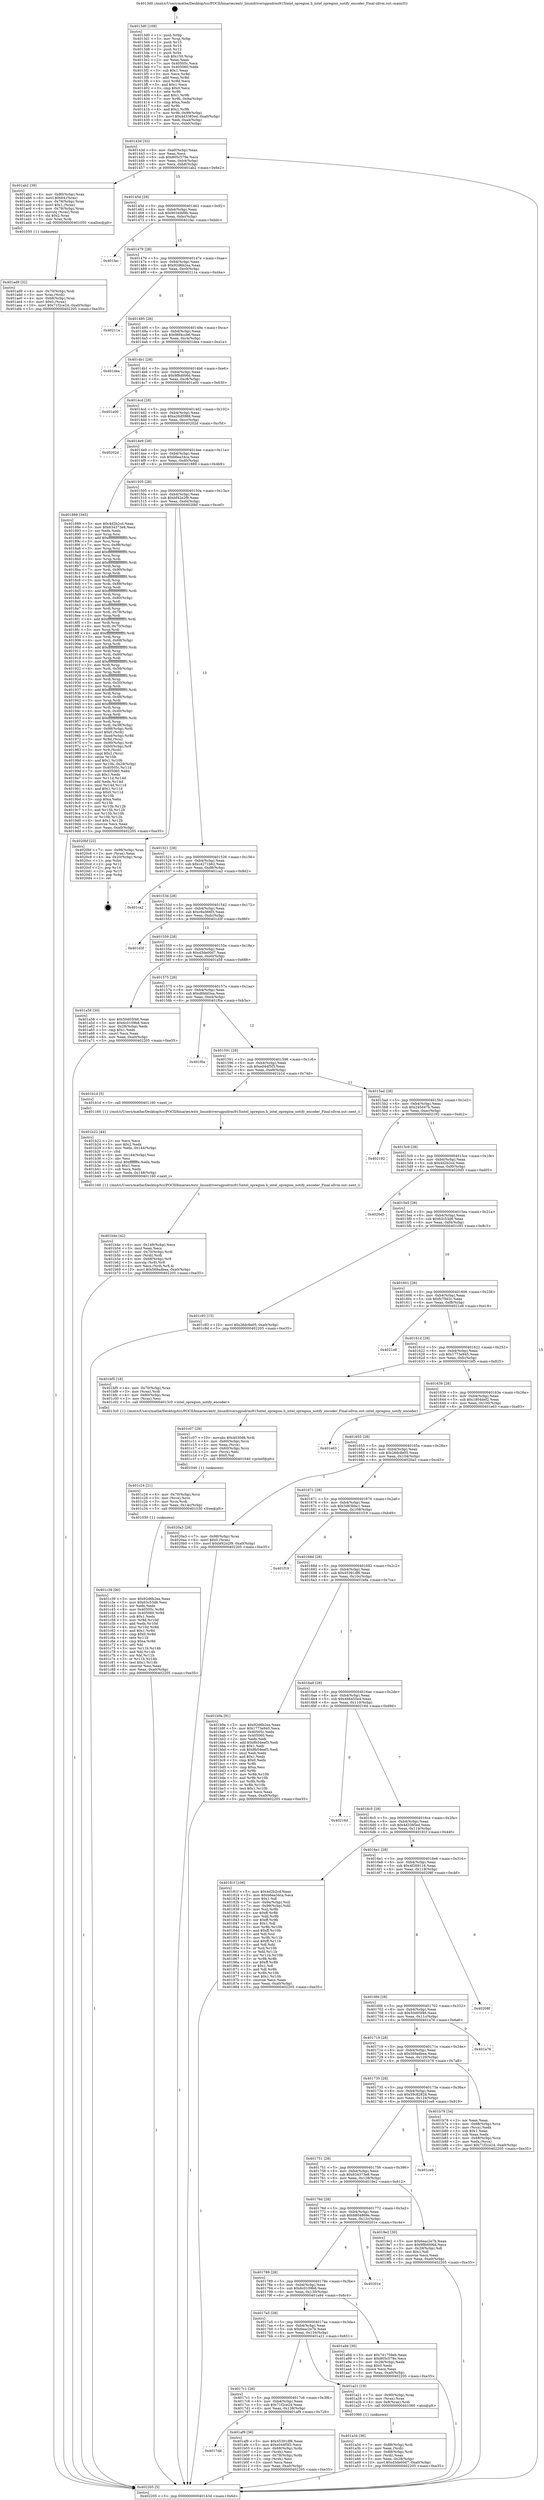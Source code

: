 digraph "0x4013d0" {
  label = "0x4013d0 (/mnt/c/Users/mathe/Desktop/tcc/POCII/binaries/extr_linuxdriversgpudrmi915intel_opregion.h_intel_opregion_notify_encoder_Final-ollvm.out::main(0))"
  labelloc = "t"
  node[shape=record]

  Entry [label="",width=0.3,height=0.3,shape=circle,fillcolor=black,style=filled]
  "0x40143d" [label="{
     0x40143d [32]\l
     | [instrs]\l
     &nbsp;&nbsp;0x40143d \<+6\>: mov -0xa0(%rbp),%eax\l
     &nbsp;&nbsp;0x401443 \<+2\>: mov %eax,%ecx\l
     &nbsp;&nbsp;0x401445 \<+6\>: sub $0x805c579e,%ecx\l
     &nbsp;&nbsp;0x40144b \<+6\>: mov %eax,-0xb4(%rbp)\l
     &nbsp;&nbsp;0x401451 \<+6\>: mov %ecx,-0xb8(%rbp)\l
     &nbsp;&nbsp;0x401457 \<+6\>: je 0000000000401ab2 \<main+0x6e2\>\l
  }"]
  "0x401ab2" [label="{
     0x401ab2 [39]\l
     | [instrs]\l
     &nbsp;&nbsp;0x401ab2 \<+4\>: mov -0x80(%rbp),%rax\l
     &nbsp;&nbsp;0x401ab6 \<+6\>: movl $0x64,(%rax)\l
     &nbsp;&nbsp;0x401abc \<+4\>: mov -0x78(%rbp),%rax\l
     &nbsp;&nbsp;0x401ac0 \<+6\>: movl $0x1,(%rax)\l
     &nbsp;&nbsp;0x401ac6 \<+4\>: mov -0x78(%rbp),%rax\l
     &nbsp;&nbsp;0x401aca \<+3\>: movslq (%rax),%rax\l
     &nbsp;&nbsp;0x401acd \<+4\>: shl $0x2,%rax\l
     &nbsp;&nbsp;0x401ad1 \<+3\>: mov %rax,%rdi\l
     &nbsp;&nbsp;0x401ad4 \<+5\>: call 0000000000401050 \<malloc@plt\>\l
     | [calls]\l
     &nbsp;&nbsp;0x401050 \{1\} (unknown)\l
  }"]
  "0x40145d" [label="{
     0x40145d [28]\l
     | [instrs]\l
     &nbsp;&nbsp;0x40145d \<+5\>: jmp 0000000000401462 \<main+0x92\>\l
     &nbsp;&nbsp;0x401462 \<+6\>: mov -0xb4(%rbp),%eax\l
     &nbsp;&nbsp;0x401468 \<+5\>: sub $0x90349d9b,%eax\l
     &nbsp;&nbsp;0x40146d \<+6\>: mov %eax,-0xbc(%rbp)\l
     &nbsp;&nbsp;0x401473 \<+6\>: je 0000000000401fac \<main+0xbdc\>\l
  }"]
  Exit [label="",width=0.3,height=0.3,shape=circle,fillcolor=black,style=filled,peripheries=2]
  "0x401fac" [label="{
     0x401fac\l
  }", style=dashed]
  "0x401479" [label="{
     0x401479 [28]\l
     | [instrs]\l
     &nbsp;&nbsp;0x401479 \<+5\>: jmp 000000000040147e \<main+0xae\>\l
     &nbsp;&nbsp;0x40147e \<+6\>: mov -0xb4(%rbp),%eax\l
     &nbsp;&nbsp;0x401484 \<+5\>: sub $0x92d6b2ea,%eax\l
     &nbsp;&nbsp;0x401489 \<+6\>: mov %eax,-0xc0(%rbp)\l
     &nbsp;&nbsp;0x40148f \<+6\>: je 000000000040211a \<main+0xd4a\>\l
  }"]
  "0x401c39" [label="{
     0x401c39 [90]\l
     | [instrs]\l
     &nbsp;&nbsp;0x401c39 \<+5\>: mov $0x92d6b2ea,%eax\l
     &nbsp;&nbsp;0x401c3e \<+5\>: mov $0x63c53d6,%esi\l
     &nbsp;&nbsp;0x401c43 \<+2\>: xor %edx,%edx\l
     &nbsp;&nbsp;0x401c45 \<+8\>: mov 0x40505c,%r8d\l
     &nbsp;&nbsp;0x401c4d \<+8\>: mov 0x405060,%r9d\l
     &nbsp;&nbsp;0x401c55 \<+3\>: sub $0x1,%edx\l
     &nbsp;&nbsp;0x401c58 \<+3\>: mov %r8d,%r10d\l
     &nbsp;&nbsp;0x401c5b \<+3\>: add %edx,%r10d\l
     &nbsp;&nbsp;0x401c5e \<+4\>: imul %r10d,%r8d\l
     &nbsp;&nbsp;0x401c62 \<+4\>: and $0x1,%r8d\l
     &nbsp;&nbsp;0x401c66 \<+4\>: cmp $0x0,%r8d\l
     &nbsp;&nbsp;0x401c6a \<+4\>: sete %r11b\l
     &nbsp;&nbsp;0x401c6e \<+4\>: cmp $0xa,%r9d\l
     &nbsp;&nbsp;0x401c72 \<+3\>: setl %bl\l
     &nbsp;&nbsp;0x401c75 \<+3\>: mov %r11b,%r14b\l
     &nbsp;&nbsp;0x401c78 \<+3\>: and %bl,%r14b\l
     &nbsp;&nbsp;0x401c7b \<+3\>: xor %bl,%r11b\l
     &nbsp;&nbsp;0x401c7e \<+3\>: or %r11b,%r14b\l
     &nbsp;&nbsp;0x401c81 \<+4\>: test $0x1,%r14b\l
     &nbsp;&nbsp;0x401c85 \<+3\>: cmovne %esi,%eax\l
     &nbsp;&nbsp;0x401c88 \<+6\>: mov %eax,-0xa0(%rbp)\l
     &nbsp;&nbsp;0x401c8e \<+5\>: jmp 0000000000402205 \<main+0xe35\>\l
  }"]
  "0x40211a" [label="{
     0x40211a\l
  }", style=dashed]
  "0x401495" [label="{
     0x401495 [28]\l
     | [instrs]\l
     &nbsp;&nbsp;0x401495 \<+5\>: jmp 000000000040149a \<main+0xca\>\l
     &nbsp;&nbsp;0x40149a \<+6\>: mov -0xb4(%rbp),%eax\l
     &nbsp;&nbsp;0x4014a0 \<+5\>: sub $0x96f4ccb6,%eax\l
     &nbsp;&nbsp;0x4014a5 \<+6\>: mov %eax,-0xc4(%rbp)\l
     &nbsp;&nbsp;0x4014ab \<+6\>: je 0000000000401dea \<main+0xa1a\>\l
  }"]
  "0x401c24" [label="{
     0x401c24 [21]\l
     | [instrs]\l
     &nbsp;&nbsp;0x401c24 \<+4\>: mov -0x70(%rbp),%rcx\l
     &nbsp;&nbsp;0x401c28 \<+3\>: mov (%rcx),%rcx\l
     &nbsp;&nbsp;0x401c2b \<+3\>: mov %rcx,%rdi\l
     &nbsp;&nbsp;0x401c2e \<+6\>: mov %eax,-0x14c(%rbp)\l
     &nbsp;&nbsp;0x401c34 \<+5\>: call 0000000000401030 \<free@plt\>\l
     | [calls]\l
     &nbsp;&nbsp;0x401030 \{1\} (unknown)\l
  }"]
  "0x401dea" [label="{
     0x401dea\l
  }", style=dashed]
  "0x4014b1" [label="{
     0x4014b1 [28]\l
     | [instrs]\l
     &nbsp;&nbsp;0x4014b1 \<+5\>: jmp 00000000004014b6 \<main+0xe6\>\l
     &nbsp;&nbsp;0x4014b6 \<+6\>: mov -0xb4(%rbp),%eax\l
     &nbsp;&nbsp;0x4014bc \<+5\>: sub $0x9f8d006d,%eax\l
     &nbsp;&nbsp;0x4014c1 \<+6\>: mov %eax,-0xc8(%rbp)\l
     &nbsp;&nbsp;0x4014c7 \<+6\>: je 0000000000401a00 \<main+0x630\>\l
  }"]
  "0x401c07" [label="{
     0x401c07 [29]\l
     | [instrs]\l
     &nbsp;&nbsp;0x401c07 \<+10\>: movabs $0x4030d6,%rdi\l
     &nbsp;&nbsp;0x401c11 \<+4\>: mov -0x60(%rbp),%rcx\l
     &nbsp;&nbsp;0x401c15 \<+2\>: mov %eax,(%rcx)\l
     &nbsp;&nbsp;0x401c17 \<+4\>: mov -0x60(%rbp),%rcx\l
     &nbsp;&nbsp;0x401c1b \<+2\>: mov (%rcx),%esi\l
     &nbsp;&nbsp;0x401c1d \<+2\>: mov $0x0,%al\l
     &nbsp;&nbsp;0x401c1f \<+5\>: call 0000000000401040 \<printf@plt\>\l
     | [calls]\l
     &nbsp;&nbsp;0x401040 \{1\} (unknown)\l
  }"]
  "0x401a00" [label="{
     0x401a00\l
  }", style=dashed]
  "0x4014cd" [label="{
     0x4014cd [28]\l
     | [instrs]\l
     &nbsp;&nbsp;0x4014cd \<+5\>: jmp 00000000004014d2 \<main+0x102\>\l
     &nbsp;&nbsp;0x4014d2 \<+6\>: mov -0xb4(%rbp),%eax\l
     &nbsp;&nbsp;0x4014d8 \<+5\>: sub $0xa26d5988,%eax\l
     &nbsp;&nbsp;0x4014dd \<+6\>: mov %eax,-0xcc(%rbp)\l
     &nbsp;&nbsp;0x4014e3 \<+6\>: je 000000000040202d \<main+0xc5d\>\l
  }"]
  "0x401b4e" [label="{
     0x401b4e [42]\l
     | [instrs]\l
     &nbsp;&nbsp;0x401b4e \<+6\>: mov -0x148(%rbp),%ecx\l
     &nbsp;&nbsp;0x401b54 \<+3\>: imul %eax,%ecx\l
     &nbsp;&nbsp;0x401b57 \<+4\>: mov -0x70(%rbp),%rdi\l
     &nbsp;&nbsp;0x401b5b \<+3\>: mov (%rdi),%rdi\l
     &nbsp;&nbsp;0x401b5e \<+4\>: mov -0x68(%rbp),%r8\l
     &nbsp;&nbsp;0x401b62 \<+3\>: movslq (%r8),%r8\l
     &nbsp;&nbsp;0x401b65 \<+4\>: mov %ecx,(%rdi,%r8,4)\l
     &nbsp;&nbsp;0x401b69 \<+10\>: movl $0x569adbea,-0xa0(%rbp)\l
     &nbsp;&nbsp;0x401b73 \<+5\>: jmp 0000000000402205 \<main+0xe35\>\l
  }"]
  "0x40202d" [label="{
     0x40202d\l
  }", style=dashed]
  "0x4014e9" [label="{
     0x4014e9 [28]\l
     | [instrs]\l
     &nbsp;&nbsp;0x4014e9 \<+5\>: jmp 00000000004014ee \<main+0x11e\>\l
     &nbsp;&nbsp;0x4014ee \<+6\>: mov -0xb4(%rbp),%eax\l
     &nbsp;&nbsp;0x4014f4 \<+5\>: sub $0xb6ea34ca,%eax\l
     &nbsp;&nbsp;0x4014f9 \<+6\>: mov %eax,-0xd0(%rbp)\l
     &nbsp;&nbsp;0x4014ff \<+6\>: je 0000000000401889 \<main+0x4b9\>\l
  }"]
  "0x401b22" [label="{
     0x401b22 [44]\l
     | [instrs]\l
     &nbsp;&nbsp;0x401b22 \<+2\>: xor %ecx,%ecx\l
     &nbsp;&nbsp;0x401b24 \<+5\>: mov $0x2,%edx\l
     &nbsp;&nbsp;0x401b29 \<+6\>: mov %edx,-0x144(%rbp)\l
     &nbsp;&nbsp;0x401b2f \<+1\>: cltd\l
     &nbsp;&nbsp;0x401b30 \<+6\>: mov -0x144(%rbp),%esi\l
     &nbsp;&nbsp;0x401b36 \<+2\>: idiv %esi\l
     &nbsp;&nbsp;0x401b38 \<+6\>: imul $0xfffffffe,%edx,%edx\l
     &nbsp;&nbsp;0x401b3e \<+3\>: sub $0x1,%ecx\l
     &nbsp;&nbsp;0x401b41 \<+2\>: sub %ecx,%edx\l
     &nbsp;&nbsp;0x401b43 \<+6\>: mov %edx,-0x148(%rbp)\l
     &nbsp;&nbsp;0x401b49 \<+5\>: call 0000000000401160 \<next_i\>\l
     | [calls]\l
     &nbsp;&nbsp;0x401160 \{1\} (/mnt/c/Users/mathe/Desktop/tcc/POCII/binaries/extr_linuxdriversgpudrmi915intel_opregion.h_intel_opregion_notify_encoder_Final-ollvm.out::next_i)\l
  }"]
  "0x401889" [label="{
     0x401889 [345]\l
     | [instrs]\l
     &nbsp;&nbsp;0x401889 \<+5\>: mov $0x4d2b2cd,%eax\l
     &nbsp;&nbsp;0x40188e \<+5\>: mov $0x634373e8,%ecx\l
     &nbsp;&nbsp;0x401893 \<+2\>: xor %edx,%edx\l
     &nbsp;&nbsp;0x401895 \<+3\>: mov %rsp,%rsi\l
     &nbsp;&nbsp;0x401898 \<+4\>: add $0xfffffffffffffff0,%rsi\l
     &nbsp;&nbsp;0x40189c \<+3\>: mov %rsi,%rsp\l
     &nbsp;&nbsp;0x40189f \<+7\>: mov %rsi,-0x98(%rbp)\l
     &nbsp;&nbsp;0x4018a6 \<+3\>: mov %rsp,%rsi\l
     &nbsp;&nbsp;0x4018a9 \<+4\>: add $0xfffffffffffffff0,%rsi\l
     &nbsp;&nbsp;0x4018ad \<+3\>: mov %rsi,%rsp\l
     &nbsp;&nbsp;0x4018b0 \<+3\>: mov %rsp,%rdi\l
     &nbsp;&nbsp;0x4018b3 \<+4\>: add $0xfffffffffffffff0,%rdi\l
     &nbsp;&nbsp;0x4018b7 \<+3\>: mov %rdi,%rsp\l
     &nbsp;&nbsp;0x4018ba \<+7\>: mov %rdi,-0x90(%rbp)\l
     &nbsp;&nbsp;0x4018c1 \<+3\>: mov %rsp,%rdi\l
     &nbsp;&nbsp;0x4018c4 \<+4\>: add $0xfffffffffffffff0,%rdi\l
     &nbsp;&nbsp;0x4018c8 \<+3\>: mov %rdi,%rsp\l
     &nbsp;&nbsp;0x4018cb \<+7\>: mov %rdi,-0x88(%rbp)\l
     &nbsp;&nbsp;0x4018d2 \<+3\>: mov %rsp,%rdi\l
     &nbsp;&nbsp;0x4018d5 \<+4\>: add $0xfffffffffffffff0,%rdi\l
     &nbsp;&nbsp;0x4018d9 \<+3\>: mov %rdi,%rsp\l
     &nbsp;&nbsp;0x4018dc \<+4\>: mov %rdi,-0x80(%rbp)\l
     &nbsp;&nbsp;0x4018e0 \<+3\>: mov %rsp,%rdi\l
     &nbsp;&nbsp;0x4018e3 \<+4\>: add $0xfffffffffffffff0,%rdi\l
     &nbsp;&nbsp;0x4018e7 \<+3\>: mov %rdi,%rsp\l
     &nbsp;&nbsp;0x4018ea \<+4\>: mov %rdi,-0x78(%rbp)\l
     &nbsp;&nbsp;0x4018ee \<+3\>: mov %rsp,%rdi\l
     &nbsp;&nbsp;0x4018f1 \<+4\>: add $0xfffffffffffffff0,%rdi\l
     &nbsp;&nbsp;0x4018f5 \<+3\>: mov %rdi,%rsp\l
     &nbsp;&nbsp;0x4018f8 \<+4\>: mov %rdi,-0x70(%rbp)\l
     &nbsp;&nbsp;0x4018fc \<+3\>: mov %rsp,%rdi\l
     &nbsp;&nbsp;0x4018ff \<+4\>: add $0xfffffffffffffff0,%rdi\l
     &nbsp;&nbsp;0x401903 \<+3\>: mov %rdi,%rsp\l
     &nbsp;&nbsp;0x401906 \<+4\>: mov %rdi,-0x68(%rbp)\l
     &nbsp;&nbsp;0x40190a \<+3\>: mov %rsp,%rdi\l
     &nbsp;&nbsp;0x40190d \<+4\>: add $0xfffffffffffffff0,%rdi\l
     &nbsp;&nbsp;0x401911 \<+3\>: mov %rdi,%rsp\l
     &nbsp;&nbsp;0x401914 \<+4\>: mov %rdi,-0x60(%rbp)\l
     &nbsp;&nbsp;0x401918 \<+3\>: mov %rsp,%rdi\l
     &nbsp;&nbsp;0x40191b \<+4\>: add $0xfffffffffffffff0,%rdi\l
     &nbsp;&nbsp;0x40191f \<+3\>: mov %rdi,%rsp\l
     &nbsp;&nbsp;0x401922 \<+4\>: mov %rdi,-0x58(%rbp)\l
     &nbsp;&nbsp;0x401926 \<+3\>: mov %rsp,%rdi\l
     &nbsp;&nbsp;0x401929 \<+4\>: add $0xfffffffffffffff0,%rdi\l
     &nbsp;&nbsp;0x40192d \<+3\>: mov %rdi,%rsp\l
     &nbsp;&nbsp;0x401930 \<+4\>: mov %rdi,-0x50(%rbp)\l
     &nbsp;&nbsp;0x401934 \<+3\>: mov %rsp,%rdi\l
     &nbsp;&nbsp;0x401937 \<+4\>: add $0xfffffffffffffff0,%rdi\l
     &nbsp;&nbsp;0x40193b \<+3\>: mov %rdi,%rsp\l
     &nbsp;&nbsp;0x40193e \<+4\>: mov %rdi,-0x48(%rbp)\l
     &nbsp;&nbsp;0x401942 \<+3\>: mov %rsp,%rdi\l
     &nbsp;&nbsp;0x401945 \<+4\>: add $0xfffffffffffffff0,%rdi\l
     &nbsp;&nbsp;0x401949 \<+3\>: mov %rdi,%rsp\l
     &nbsp;&nbsp;0x40194c \<+4\>: mov %rdi,-0x40(%rbp)\l
     &nbsp;&nbsp;0x401950 \<+3\>: mov %rsp,%rdi\l
     &nbsp;&nbsp;0x401953 \<+4\>: add $0xfffffffffffffff0,%rdi\l
     &nbsp;&nbsp;0x401957 \<+3\>: mov %rdi,%rsp\l
     &nbsp;&nbsp;0x40195a \<+4\>: mov %rdi,-0x38(%rbp)\l
     &nbsp;&nbsp;0x40195e \<+7\>: mov -0x98(%rbp),%rdi\l
     &nbsp;&nbsp;0x401965 \<+6\>: movl $0x0,(%rdi)\l
     &nbsp;&nbsp;0x40196b \<+7\>: mov -0xa4(%rbp),%r8d\l
     &nbsp;&nbsp;0x401972 \<+3\>: mov %r8d,(%rsi)\l
     &nbsp;&nbsp;0x401975 \<+7\>: mov -0x90(%rbp),%rdi\l
     &nbsp;&nbsp;0x40197c \<+7\>: mov -0xb0(%rbp),%r9\l
     &nbsp;&nbsp;0x401983 \<+3\>: mov %r9,(%rdi)\l
     &nbsp;&nbsp;0x401986 \<+3\>: cmpl $0x2,(%rsi)\l
     &nbsp;&nbsp;0x401989 \<+4\>: setne %r10b\l
     &nbsp;&nbsp;0x40198d \<+4\>: and $0x1,%r10b\l
     &nbsp;&nbsp;0x401991 \<+4\>: mov %r10b,-0x29(%rbp)\l
     &nbsp;&nbsp;0x401995 \<+8\>: mov 0x40505c,%r11d\l
     &nbsp;&nbsp;0x40199d \<+7\>: mov 0x405060,%ebx\l
     &nbsp;&nbsp;0x4019a4 \<+3\>: sub $0x1,%edx\l
     &nbsp;&nbsp;0x4019a7 \<+3\>: mov %r11d,%r14d\l
     &nbsp;&nbsp;0x4019aa \<+3\>: add %edx,%r14d\l
     &nbsp;&nbsp;0x4019ad \<+4\>: imul %r14d,%r11d\l
     &nbsp;&nbsp;0x4019b1 \<+4\>: and $0x1,%r11d\l
     &nbsp;&nbsp;0x4019b5 \<+4\>: cmp $0x0,%r11d\l
     &nbsp;&nbsp;0x4019b9 \<+4\>: sete %r10b\l
     &nbsp;&nbsp;0x4019bd \<+3\>: cmp $0xa,%ebx\l
     &nbsp;&nbsp;0x4019c0 \<+4\>: setl %r15b\l
     &nbsp;&nbsp;0x4019c4 \<+3\>: mov %r10b,%r12b\l
     &nbsp;&nbsp;0x4019c7 \<+3\>: and %r15b,%r12b\l
     &nbsp;&nbsp;0x4019ca \<+3\>: xor %r15b,%r10b\l
     &nbsp;&nbsp;0x4019cd \<+3\>: or %r10b,%r12b\l
     &nbsp;&nbsp;0x4019d0 \<+4\>: test $0x1,%r12b\l
     &nbsp;&nbsp;0x4019d4 \<+3\>: cmovne %ecx,%eax\l
     &nbsp;&nbsp;0x4019d7 \<+6\>: mov %eax,-0xa0(%rbp)\l
     &nbsp;&nbsp;0x4019dd \<+5\>: jmp 0000000000402205 \<main+0xe35\>\l
  }"]
  "0x401505" [label="{
     0x401505 [28]\l
     | [instrs]\l
     &nbsp;&nbsp;0x401505 \<+5\>: jmp 000000000040150a \<main+0x13a\>\l
     &nbsp;&nbsp;0x40150a \<+6\>: mov -0xb4(%rbp),%eax\l
     &nbsp;&nbsp;0x401510 \<+5\>: sub $0xbf42e2f9,%eax\l
     &nbsp;&nbsp;0x401515 \<+6\>: mov %eax,-0xd4(%rbp)\l
     &nbsp;&nbsp;0x40151b \<+6\>: je 00000000004020bf \<main+0xcef\>\l
  }"]
  "0x4017dd" [label="{
     0x4017dd\l
  }", style=dashed]
  "0x4020bf" [label="{
     0x4020bf [22]\l
     | [instrs]\l
     &nbsp;&nbsp;0x4020bf \<+7\>: mov -0x98(%rbp),%rax\l
     &nbsp;&nbsp;0x4020c6 \<+2\>: mov (%rax),%eax\l
     &nbsp;&nbsp;0x4020c8 \<+4\>: lea -0x20(%rbp),%rsp\l
     &nbsp;&nbsp;0x4020cc \<+1\>: pop %rbx\l
     &nbsp;&nbsp;0x4020cd \<+2\>: pop %r12\l
     &nbsp;&nbsp;0x4020cf \<+2\>: pop %r14\l
     &nbsp;&nbsp;0x4020d1 \<+2\>: pop %r15\l
     &nbsp;&nbsp;0x4020d3 \<+1\>: pop %rbp\l
     &nbsp;&nbsp;0x4020d4 \<+1\>: ret\l
  }"]
  "0x401521" [label="{
     0x401521 [28]\l
     | [instrs]\l
     &nbsp;&nbsp;0x401521 \<+5\>: jmp 0000000000401526 \<main+0x156\>\l
     &nbsp;&nbsp;0x401526 \<+6\>: mov -0xb4(%rbp),%eax\l
     &nbsp;&nbsp;0x40152c \<+5\>: sub $0xc4271b62,%eax\l
     &nbsp;&nbsp;0x401531 \<+6\>: mov %eax,-0xd8(%rbp)\l
     &nbsp;&nbsp;0x401537 \<+6\>: je 0000000000401ca2 \<main+0x8d2\>\l
  }"]
  "0x401af9" [label="{
     0x401af9 [36]\l
     | [instrs]\l
     &nbsp;&nbsp;0x401af9 \<+5\>: mov $0x45391df6,%eax\l
     &nbsp;&nbsp;0x401afe \<+5\>: mov $0xe044f5f3,%ecx\l
     &nbsp;&nbsp;0x401b03 \<+4\>: mov -0x68(%rbp),%rdx\l
     &nbsp;&nbsp;0x401b07 \<+2\>: mov (%rdx),%esi\l
     &nbsp;&nbsp;0x401b09 \<+4\>: mov -0x78(%rbp),%rdx\l
     &nbsp;&nbsp;0x401b0d \<+2\>: cmp (%rdx),%esi\l
     &nbsp;&nbsp;0x401b0f \<+3\>: cmovl %ecx,%eax\l
     &nbsp;&nbsp;0x401b12 \<+6\>: mov %eax,-0xa0(%rbp)\l
     &nbsp;&nbsp;0x401b18 \<+5\>: jmp 0000000000402205 \<main+0xe35\>\l
  }"]
  "0x401ca2" [label="{
     0x401ca2\l
  }", style=dashed]
  "0x40153d" [label="{
     0x40153d [28]\l
     | [instrs]\l
     &nbsp;&nbsp;0x40153d \<+5\>: jmp 0000000000401542 \<main+0x172\>\l
     &nbsp;&nbsp;0x401542 \<+6\>: mov -0xb4(%rbp),%eax\l
     &nbsp;&nbsp;0x401548 \<+5\>: sub $0xc6a566f3,%eax\l
     &nbsp;&nbsp;0x40154d \<+6\>: mov %eax,-0xdc(%rbp)\l
     &nbsp;&nbsp;0x401553 \<+6\>: je 0000000000401d3f \<main+0x96f\>\l
  }"]
  "0x401ad9" [label="{
     0x401ad9 [32]\l
     | [instrs]\l
     &nbsp;&nbsp;0x401ad9 \<+4\>: mov -0x70(%rbp),%rdi\l
     &nbsp;&nbsp;0x401add \<+3\>: mov %rax,(%rdi)\l
     &nbsp;&nbsp;0x401ae0 \<+4\>: mov -0x68(%rbp),%rax\l
     &nbsp;&nbsp;0x401ae4 \<+6\>: movl $0x0,(%rax)\l
     &nbsp;&nbsp;0x401aea \<+10\>: movl $0x71f2ce24,-0xa0(%rbp)\l
     &nbsp;&nbsp;0x401af4 \<+5\>: jmp 0000000000402205 \<main+0xe35\>\l
  }"]
  "0x401d3f" [label="{
     0x401d3f\l
  }", style=dashed]
  "0x401559" [label="{
     0x401559 [28]\l
     | [instrs]\l
     &nbsp;&nbsp;0x401559 \<+5\>: jmp 000000000040155e \<main+0x18e\>\l
     &nbsp;&nbsp;0x40155e \<+6\>: mov -0xb4(%rbp),%eax\l
     &nbsp;&nbsp;0x401564 \<+5\>: sub $0xd3de00d7,%eax\l
     &nbsp;&nbsp;0x401569 \<+6\>: mov %eax,-0xe0(%rbp)\l
     &nbsp;&nbsp;0x40156f \<+6\>: je 0000000000401a58 \<main+0x688\>\l
  }"]
  "0x401a34" [label="{
     0x401a34 [36]\l
     | [instrs]\l
     &nbsp;&nbsp;0x401a34 \<+7\>: mov -0x88(%rbp),%rdi\l
     &nbsp;&nbsp;0x401a3b \<+2\>: mov %eax,(%rdi)\l
     &nbsp;&nbsp;0x401a3d \<+7\>: mov -0x88(%rbp),%rdi\l
     &nbsp;&nbsp;0x401a44 \<+2\>: mov (%rdi),%eax\l
     &nbsp;&nbsp;0x401a46 \<+3\>: mov %eax,-0x28(%rbp)\l
     &nbsp;&nbsp;0x401a49 \<+10\>: movl $0xd3de00d7,-0xa0(%rbp)\l
     &nbsp;&nbsp;0x401a53 \<+5\>: jmp 0000000000402205 \<main+0xe35\>\l
  }"]
  "0x401a58" [label="{
     0x401a58 [30]\l
     | [instrs]\l
     &nbsp;&nbsp;0x401a58 \<+5\>: mov $0x50d05f46,%eax\l
     &nbsp;&nbsp;0x401a5d \<+5\>: mov $0x6c0109b8,%ecx\l
     &nbsp;&nbsp;0x401a62 \<+3\>: mov -0x28(%rbp),%edx\l
     &nbsp;&nbsp;0x401a65 \<+3\>: cmp $0x1,%edx\l
     &nbsp;&nbsp;0x401a68 \<+3\>: cmovl %ecx,%eax\l
     &nbsp;&nbsp;0x401a6b \<+6\>: mov %eax,-0xa0(%rbp)\l
     &nbsp;&nbsp;0x401a71 \<+5\>: jmp 0000000000402205 \<main+0xe35\>\l
  }"]
  "0x401575" [label="{
     0x401575 [28]\l
     | [instrs]\l
     &nbsp;&nbsp;0x401575 \<+5\>: jmp 000000000040157a \<main+0x1aa\>\l
     &nbsp;&nbsp;0x40157a \<+6\>: mov -0xb4(%rbp),%eax\l
     &nbsp;&nbsp;0x401580 \<+5\>: sub $0xdfddd3aa,%eax\l
     &nbsp;&nbsp;0x401585 \<+6\>: mov %eax,-0xe4(%rbp)\l
     &nbsp;&nbsp;0x40158b \<+6\>: je 0000000000401f0a \<main+0xb3a\>\l
  }"]
  "0x4017c1" [label="{
     0x4017c1 [28]\l
     | [instrs]\l
     &nbsp;&nbsp;0x4017c1 \<+5\>: jmp 00000000004017c6 \<main+0x3f6\>\l
     &nbsp;&nbsp;0x4017c6 \<+6\>: mov -0xb4(%rbp),%eax\l
     &nbsp;&nbsp;0x4017cc \<+5\>: sub $0x71f2ce24,%eax\l
     &nbsp;&nbsp;0x4017d1 \<+6\>: mov %eax,-0x138(%rbp)\l
     &nbsp;&nbsp;0x4017d7 \<+6\>: je 0000000000401af9 \<main+0x729\>\l
  }"]
  "0x401f0a" [label="{
     0x401f0a\l
  }", style=dashed]
  "0x401591" [label="{
     0x401591 [28]\l
     | [instrs]\l
     &nbsp;&nbsp;0x401591 \<+5\>: jmp 0000000000401596 \<main+0x1c6\>\l
     &nbsp;&nbsp;0x401596 \<+6\>: mov -0xb4(%rbp),%eax\l
     &nbsp;&nbsp;0x40159c \<+5\>: sub $0xe044f5f3,%eax\l
     &nbsp;&nbsp;0x4015a1 \<+6\>: mov %eax,-0xe8(%rbp)\l
     &nbsp;&nbsp;0x4015a7 \<+6\>: je 0000000000401b1d \<main+0x74d\>\l
  }"]
  "0x401a21" [label="{
     0x401a21 [19]\l
     | [instrs]\l
     &nbsp;&nbsp;0x401a21 \<+7\>: mov -0x90(%rbp),%rax\l
     &nbsp;&nbsp;0x401a28 \<+3\>: mov (%rax),%rax\l
     &nbsp;&nbsp;0x401a2b \<+4\>: mov 0x8(%rax),%rdi\l
     &nbsp;&nbsp;0x401a2f \<+5\>: call 0000000000401060 \<atoi@plt\>\l
     | [calls]\l
     &nbsp;&nbsp;0x401060 \{1\} (unknown)\l
  }"]
  "0x401b1d" [label="{
     0x401b1d [5]\l
     | [instrs]\l
     &nbsp;&nbsp;0x401b1d \<+5\>: call 0000000000401160 \<next_i\>\l
     | [calls]\l
     &nbsp;&nbsp;0x401160 \{1\} (/mnt/c/Users/mathe/Desktop/tcc/POCII/binaries/extr_linuxdriversgpudrmi915intel_opregion.h_intel_opregion_notify_encoder_Final-ollvm.out::next_i)\l
  }"]
  "0x4015ad" [label="{
     0x4015ad [28]\l
     | [instrs]\l
     &nbsp;&nbsp;0x4015ad \<+5\>: jmp 00000000004015b2 \<main+0x1e2\>\l
     &nbsp;&nbsp;0x4015b2 \<+6\>: mov -0xb4(%rbp),%eax\l
     &nbsp;&nbsp;0x4015b8 \<+5\>: sub $0x245d47b,%eax\l
     &nbsp;&nbsp;0x4015bd \<+6\>: mov %eax,-0xec(%rbp)\l
     &nbsp;&nbsp;0x4015c3 \<+6\>: je 0000000000402192 \<main+0xdc2\>\l
  }"]
  "0x4017a5" [label="{
     0x4017a5 [28]\l
     | [instrs]\l
     &nbsp;&nbsp;0x4017a5 \<+5\>: jmp 00000000004017aa \<main+0x3da\>\l
     &nbsp;&nbsp;0x4017aa \<+6\>: mov -0xb4(%rbp),%eax\l
     &nbsp;&nbsp;0x4017b0 \<+5\>: sub $0x6eac2e7b,%eax\l
     &nbsp;&nbsp;0x4017b5 \<+6\>: mov %eax,-0x134(%rbp)\l
     &nbsp;&nbsp;0x4017bb \<+6\>: je 0000000000401a21 \<main+0x651\>\l
  }"]
  "0x402192" [label="{
     0x402192\l
  }", style=dashed]
  "0x4015c9" [label="{
     0x4015c9 [28]\l
     | [instrs]\l
     &nbsp;&nbsp;0x4015c9 \<+5\>: jmp 00000000004015ce \<main+0x1fe\>\l
     &nbsp;&nbsp;0x4015ce \<+6\>: mov -0xb4(%rbp),%eax\l
     &nbsp;&nbsp;0x4015d4 \<+5\>: sub $0x4d2b2cd,%eax\l
     &nbsp;&nbsp;0x4015d9 \<+6\>: mov %eax,-0xf0(%rbp)\l
     &nbsp;&nbsp;0x4015df \<+6\>: je 00000000004020d5 \<main+0xd05\>\l
  }"]
  "0x401a94" [label="{
     0x401a94 [30]\l
     | [instrs]\l
     &nbsp;&nbsp;0x401a94 \<+5\>: mov $0x741759eb,%eax\l
     &nbsp;&nbsp;0x401a99 \<+5\>: mov $0x805c579e,%ecx\l
     &nbsp;&nbsp;0x401a9e \<+3\>: mov -0x28(%rbp),%edx\l
     &nbsp;&nbsp;0x401aa1 \<+3\>: cmp $0x0,%edx\l
     &nbsp;&nbsp;0x401aa4 \<+3\>: cmove %ecx,%eax\l
     &nbsp;&nbsp;0x401aa7 \<+6\>: mov %eax,-0xa0(%rbp)\l
     &nbsp;&nbsp;0x401aad \<+5\>: jmp 0000000000402205 \<main+0xe35\>\l
  }"]
  "0x4020d5" [label="{
     0x4020d5\l
  }", style=dashed]
  "0x4015e5" [label="{
     0x4015e5 [28]\l
     | [instrs]\l
     &nbsp;&nbsp;0x4015e5 \<+5\>: jmp 00000000004015ea \<main+0x21a\>\l
     &nbsp;&nbsp;0x4015ea \<+6\>: mov -0xb4(%rbp),%eax\l
     &nbsp;&nbsp;0x4015f0 \<+5\>: sub $0x63c53d6,%eax\l
     &nbsp;&nbsp;0x4015f5 \<+6\>: mov %eax,-0xf4(%rbp)\l
     &nbsp;&nbsp;0x4015fb \<+6\>: je 0000000000401c93 \<main+0x8c3\>\l
  }"]
  "0x401789" [label="{
     0x401789 [28]\l
     | [instrs]\l
     &nbsp;&nbsp;0x401789 \<+5\>: jmp 000000000040178e \<main+0x3be\>\l
     &nbsp;&nbsp;0x40178e \<+6\>: mov -0xb4(%rbp),%eax\l
     &nbsp;&nbsp;0x401794 \<+5\>: sub $0x6c0109b8,%eax\l
     &nbsp;&nbsp;0x401799 \<+6\>: mov %eax,-0x130(%rbp)\l
     &nbsp;&nbsp;0x40179f \<+6\>: je 0000000000401a94 \<main+0x6c4\>\l
  }"]
  "0x401c93" [label="{
     0x401c93 [15]\l
     | [instrs]\l
     &nbsp;&nbsp;0x401c93 \<+10\>: movl $0x26dc8e05,-0xa0(%rbp)\l
     &nbsp;&nbsp;0x401c9d \<+5\>: jmp 0000000000402205 \<main+0xe35\>\l
  }"]
  "0x401601" [label="{
     0x401601 [28]\l
     | [instrs]\l
     &nbsp;&nbsp;0x401601 \<+5\>: jmp 0000000000401606 \<main+0x236\>\l
     &nbsp;&nbsp;0x401606 \<+6\>: mov -0xb4(%rbp),%eax\l
     &nbsp;&nbsp;0x40160c \<+5\>: sub $0xfc79d3c,%eax\l
     &nbsp;&nbsp;0x401611 \<+6\>: mov %eax,-0xf8(%rbp)\l
     &nbsp;&nbsp;0x401617 \<+6\>: je 00000000004021e8 \<main+0xe18\>\l
  }"]
  "0x40201e" [label="{
     0x40201e\l
  }", style=dashed]
  "0x4021e8" [label="{
     0x4021e8\l
  }", style=dashed]
  "0x40161d" [label="{
     0x40161d [28]\l
     | [instrs]\l
     &nbsp;&nbsp;0x40161d \<+5\>: jmp 0000000000401622 \<main+0x252\>\l
     &nbsp;&nbsp;0x401622 \<+6\>: mov -0xb4(%rbp),%eax\l
     &nbsp;&nbsp;0x401628 \<+5\>: sub $0x1773e945,%eax\l
     &nbsp;&nbsp;0x40162d \<+6\>: mov %eax,-0xfc(%rbp)\l
     &nbsp;&nbsp;0x401633 \<+6\>: je 0000000000401bf5 \<main+0x825\>\l
  }"]
  "0x40176d" [label="{
     0x40176d [28]\l
     | [instrs]\l
     &nbsp;&nbsp;0x40176d \<+5\>: jmp 0000000000401772 \<main+0x3a2\>\l
     &nbsp;&nbsp;0x401772 \<+6\>: mov -0xb4(%rbp),%eax\l
     &nbsp;&nbsp;0x401778 \<+5\>: sub $0x6804869e,%eax\l
     &nbsp;&nbsp;0x40177d \<+6\>: mov %eax,-0x12c(%rbp)\l
     &nbsp;&nbsp;0x401783 \<+6\>: je 000000000040201e \<main+0xc4e\>\l
  }"]
  "0x401bf5" [label="{
     0x401bf5 [18]\l
     | [instrs]\l
     &nbsp;&nbsp;0x401bf5 \<+4\>: mov -0x70(%rbp),%rax\l
     &nbsp;&nbsp;0x401bf9 \<+3\>: mov (%rax),%rdi\l
     &nbsp;&nbsp;0x401bfc \<+4\>: mov -0x80(%rbp),%rax\l
     &nbsp;&nbsp;0x401c00 \<+2\>: mov (%rax),%esi\l
     &nbsp;&nbsp;0x401c02 \<+5\>: call 00000000004013c0 \<intel_opregion_notify_encoder\>\l
     | [calls]\l
     &nbsp;&nbsp;0x4013c0 \{1\} (/mnt/c/Users/mathe/Desktop/tcc/POCII/binaries/extr_linuxdriversgpudrmi915intel_opregion.h_intel_opregion_notify_encoder_Final-ollvm.out::intel_opregion_notify_encoder)\l
  }"]
  "0x401639" [label="{
     0x401639 [28]\l
     | [instrs]\l
     &nbsp;&nbsp;0x401639 \<+5\>: jmp 000000000040163e \<main+0x26e\>\l
     &nbsp;&nbsp;0x40163e \<+6\>: mov -0xb4(%rbp),%eax\l
     &nbsp;&nbsp;0x401644 \<+5\>: sub $0x1804def2,%eax\l
     &nbsp;&nbsp;0x401649 \<+6\>: mov %eax,-0x100(%rbp)\l
     &nbsp;&nbsp;0x40164f \<+6\>: je 0000000000401e63 \<main+0xa93\>\l
  }"]
  "0x4019e2" [label="{
     0x4019e2 [30]\l
     | [instrs]\l
     &nbsp;&nbsp;0x4019e2 \<+5\>: mov $0x6eac2e7b,%eax\l
     &nbsp;&nbsp;0x4019e7 \<+5\>: mov $0x9f8d006d,%ecx\l
     &nbsp;&nbsp;0x4019ec \<+3\>: mov -0x29(%rbp),%dl\l
     &nbsp;&nbsp;0x4019ef \<+3\>: test $0x1,%dl\l
     &nbsp;&nbsp;0x4019f2 \<+3\>: cmovne %ecx,%eax\l
     &nbsp;&nbsp;0x4019f5 \<+6\>: mov %eax,-0xa0(%rbp)\l
     &nbsp;&nbsp;0x4019fb \<+5\>: jmp 0000000000402205 \<main+0xe35\>\l
  }"]
  "0x401e63" [label="{
     0x401e63\l
  }", style=dashed]
  "0x401655" [label="{
     0x401655 [28]\l
     | [instrs]\l
     &nbsp;&nbsp;0x401655 \<+5\>: jmp 000000000040165a \<main+0x28a\>\l
     &nbsp;&nbsp;0x40165a \<+6\>: mov -0xb4(%rbp),%eax\l
     &nbsp;&nbsp;0x401660 \<+5\>: sub $0x26dc8e05,%eax\l
     &nbsp;&nbsp;0x401665 \<+6\>: mov %eax,-0x104(%rbp)\l
     &nbsp;&nbsp;0x40166b \<+6\>: je 00000000004020a3 \<main+0xcd3\>\l
  }"]
  "0x401751" [label="{
     0x401751 [28]\l
     | [instrs]\l
     &nbsp;&nbsp;0x401751 \<+5\>: jmp 0000000000401756 \<main+0x386\>\l
     &nbsp;&nbsp;0x401756 \<+6\>: mov -0xb4(%rbp),%eax\l
     &nbsp;&nbsp;0x40175c \<+5\>: sub $0x634373e8,%eax\l
     &nbsp;&nbsp;0x401761 \<+6\>: mov %eax,-0x128(%rbp)\l
     &nbsp;&nbsp;0x401767 \<+6\>: je 00000000004019e2 \<main+0x612\>\l
  }"]
  "0x4020a3" [label="{
     0x4020a3 [28]\l
     | [instrs]\l
     &nbsp;&nbsp;0x4020a3 \<+7\>: mov -0x98(%rbp),%rax\l
     &nbsp;&nbsp;0x4020aa \<+6\>: movl $0x0,(%rax)\l
     &nbsp;&nbsp;0x4020b0 \<+10\>: movl $0xbf42e2f9,-0xa0(%rbp)\l
     &nbsp;&nbsp;0x4020ba \<+5\>: jmp 0000000000402205 \<main+0xe35\>\l
  }"]
  "0x401671" [label="{
     0x401671 [28]\l
     | [instrs]\l
     &nbsp;&nbsp;0x401671 \<+5\>: jmp 0000000000401676 \<main+0x2a6\>\l
     &nbsp;&nbsp;0x401676 \<+6\>: mov -0xb4(%rbp),%eax\l
     &nbsp;&nbsp;0x40167c \<+5\>: sub $0x3d63bbc1,%eax\l
     &nbsp;&nbsp;0x401681 \<+6\>: mov %eax,-0x108(%rbp)\l
     &nbsp;&nbsp;0x401687 \<+6\>: je 0000000000401f19 \<main+0xb49\>\l
  }"]
  "0x401ce9" [label="{
     0x401ce9\l
  }", style=dashed]
  "0x401f19" [label="{
     0x401f19\l
  }", style=dashed]
  "0x40168d" [label="{
     0x40168d [28]\l
     | [instrs]\l
     &nbsp;&nbsp;0x40168d \<+5\>: jmp 0000000000401692 \<main+0x2c2\>\l
     &nbsp;&nbsp;0x401692 \<+6\>: mov -0xb4(%rbp),%eax\l
     &nbsp;&nbsp;0x401698 \<+5\>: sub $0x45391df6,%eax\l
     &nbsp;&nbsp;0x40169d \<+6\>: mov %eax,-0x10c(%rbp)\l
     &nbsp;&nbsp;0x4016a3 \<+6\>: je 0000000000401b9a \<main+0x7ca\>\l
  }"]
  "0x401735" [label="{
     0x401735 [28]\l
     | [instrs]\l
     &nbsp;&nbsp;0x401735 \<+5\>: jmp 000000000040173a \<main+0x36a\>\l
     &nbsp;&nbsp;0x40173a \<+6\>: mov -0xb4(%rbp),%eax\l
     &nbsp;&nbsp;0x401740 \<+5\>: sub $0x59c8282d,%eax\l
     &nbsp;&nbsp;0x401745 \<+6\>: mov %eax,-0x124(%rbp)\l
     &nbsp;&nbsp;0x40174b \<+6\>: je 0000000000401ce9 \<main+0x919\>\l
  }"]
  "0x401b9a" [label="{
     0x401b9a [91]\l
     | [instrs]\l
     &nbsp;&nbsp;0x401b9a \<+5\>: mov $0x92d6b2ea,%eax\l
     &nbsp;&nbsp;0x401b9f \<+5\>: mov $0x1773e945,%ecx\l
     &nbsp;&nbsp;0x401ba4 \<+7\>: mov 0x40505c,%edx\l
     &nbsp;&nbsp;0x401bab \<+7\>: mov 0x405060,%esi\l
     &nbsp;&nbsp;0x401bb2 \<+2\>: mov %edx,%edi\l
     &nbsp;&nbsp;0x401bb4 \<+6\>: add $0x8b54eef3,%edi\l
     &nbsp;&nbsp;0x401bba \<+3\>: sub $0x1,%edi\l
     &nbsp;&nbsp;0x401bbd \<+6\>: sub $0x8b54eef3,%edi\l
     &nbsp;&nbsp;0x401bc3 \<+3\>: imul %edi,%edx\l
     &nbsp;&nbsp;0x401bc6 \<+3\>: and $0x1,%edx\l
     &nbsp;&nbsp;0x401bc9 \<+3\>: cmp $0x0,%edx\l
     &nbsp;&nbsp;0x401bcc \<+4\>: sete %r8b\l
     &nbsp;&nbsp;0x401bd0 \<+3\>: cmp $0xa,%esi\l
     &nbsp;&nbsp;0x401bd3 \<+4\>: setl %r9b\l
     &nbsp;&nbsp;0x401bd7 \<+3\>: mov %r8b,%r10b\l
     &nbsp;&nbsp;0x401bda \<+3\>: and %r9b,%r10b\l
     &nbsp;&nbsp;0x401bdd \<+3\>: xor %r9b,%r8b\l
     &nbsp;&nbsp;0x401be0 \<+3\>: or %r8b,%r10b\l
     &nbsp;&nbsp;0x401be3 \<+4\>: test $0x1,%r10b\l
     &nbsp;&nbsp;0x401be7 \<+3\>: cmovne %ecx,%eax\l
     &nbsp;&nbsp;0x401bea \<+6\>: mov %eax,-0xa0(%rbp)\l
     &nbsp;&nbsp;0x401bf0 \<+5\>: jmp 0000000000402205 \<main+0xe35\>\l
  }"]
  "0x4016a9" [label="{
     0x4016a9 [28]\l
     | [instrs]\l
     &nbsp;&nbsp;0x4016a9 \<+5\>: jmp 00000000004016ae \<main+0x2de\>\l
     &nbsp;&nbsp;0x4016ae \<+6\>: mov -0xb4(%rbp),%eax\l
     &nbsp;&nbsp;0x4016b4 \<+5\>: sub $0x4b6455e4,%eax\l
     &nbsp;&nbsp;0x4016b9 \<+6\>: mov %eax,-0x110(%rbp)\l
     &nbsp;&nbsp;0x4016bf \<+6\>: je 000000000040216d \<main+0xd9d\>\l
  }"]
  "0x401b78" [label="{
     0x401b78 [34]\l
     | [instrs]\l
     &nbsp;&nbsp;0x401b78 \<+2\>: xor %eax,%eax\l
     &nbsp;&nbsp;0x401b7a \<+4\>: mov -0x68(%rbp),%rcx\l
     &nbsp;&nbsp;0x401b7e \<+2\>: mov (%rcx),%edx\l
     &nbsp;&nbsp;0x401b80 \<+3\>: sub $0x1,%eax\l
     &nbsp;&nbsp;0x401b83 \<+2\>: sub %eax,%edx\l
     &nbsp;&nbsp;0x401b85 \<+4\>: mov -0x68(%rbp),%rcx\l
     &nbsp;&nbsp;0x401b89 \<+2\>: mov %edx,(%rcx)\l
     &nbsp;&nbsp;0x401b8b \<+10\>: movl $0x71f2ce24,-0xa0(%rbp)\l
     &nbsp;&nbsp;0x401b95 \<+5\>: jmp 0000000000402205 \<main+0xe35\>\l
  }"]
  "0x40216d" [label="{
     0x40216d\l
  }", style=dashed]
  "0x4016c5" [label="{
     0x4016c5 [28]\l
     | [instrs]\l
     &nbsp;&nbsp;0x4016c5 \<+5\>: jmp 00000000004016ca \<main+0x2fa\>\l
     &nbsp;&nbsp;0x4016ca \<+6\>: mov -0xb4(%rbp),%eax\l
     &nbsp;&nbsp;0x4016d0 \<+5\>: sub $0x4d3385ed,%eax\l
     &nbsp;&nbsp;0x4016d5 \<+6\>: mov %eax,-0x114(%rbp)\l
     &nbsp;&nbsp;0x4016db \<+6\>: je 000000000040181f \<main+0x44f\>\l
  }"]
  "0x401719" [label="{
     0x401719 [28]\l
     | [instrs]\l
     &nbsp;&nbsp;0x401719 \<+5\>: jmp 000000000040171e \<main+0x34e\>\l
     &nbsp;&nbsp;0x40171e \<+6\>: mov -0xb4(%rbp),%eax\l
     &nbsp;&nbsp;0x401724 \<+5\>: sub $0x569adbea,%eax\l
     &nbsp;&nbsp;0x401729 \<+6\>: mov %eax,-0x120(%rbp)\l
     &nbsp;&nbsp;0x40172f \<+6\>: je 0000000000401b78 \<main+0x7a8\>\l
  }"]
  "0x40181f" [label="{
     0x40181f [106]\l
     | [instrs]\l
     &nbsp;&nbsp;0x40181f \<+5\>: mov $0x4d2b2cd,%eax\l
     &nbsp;&nbsp;0x401824 \<+5\>: mov $0xb6ea34ca,%ecx\l
     &nbsp;&nbsp;0x401829 \<+2\>: mov $0x1,%dl\l
     &nbsp;&nbsp;0x40182b \<+7\>: mov -0x9a(%rbp),%sil\l
     &nbsp;&nbsp;0x401832 \<+7\>: mov -0x99(%rbp),%dil\l
     &nbsp;&nbsp;0x401839 \<+3\>: mov %sil,%r8b\l
     &nbsp;&nbsp;0x40183c \<+4\>: xor $0xff,%r8b\l
     &nbsp;&nbsp;0x401840 \<+3\>: mov %dil,%r9b\l
     &nbsp;&nbsp;0x401843 \<+4\>: xor $0xff,%r9b\l
     &nbsp;&nbsp;0x401847 \<+3\>: xor $0x1,%dl\l
     &nbsp;&nbsp;0x40184a \<+3\>: mov %r8b,%r10b\l
     &nbsp;&nbsp;0x40184d \<+4\>: and $0xff,%r10b\l
     &nbsp;&nbsp;0x401851 \<+3\>: and %dl,%sil\l
     &nbsp;&nbsp;0x401854 \<+3\>: mov %r9b,%r11b\l
     &nbsp;&nbsp;0x401857 \<+4\>: and $0xff,%r11b\l
     &nbsp;&nbsp;0x40185b \<+3\>: and %dl,%dil\l
     &nbsp;&nbsp;0x40185e \<+3\>: or %sil,%r10b\l
     &nbsp;&nbsp;0x401861 \<+3\>: or %dil,%r11b\l
     &nbsp;&nbsp;0x401864 \<+3\>: xor %r11b,%r10b\l
     &nbsp;&nbsp;0x401867 \<+3\>: or %r9b,%r8b\l
     &nbsp;&nbsp;0x40186a \<+4\>: xor $0xff,%r8b\l
     &nbsp;&nbsp;0x40186e \<+3\>: or $0x1,%dl\l
     &nbsp;&nbsp;0x401871 \<+3\>: and %dl,%r8b\l
     &nbsp;&nbsp;0x401874 \<+3\>: or %r8b,%r10b\l
     &nbsp;&nbsp;0x401877 \<+4\>: test $0x1,%r10b\l
     &nbsp;&nbsp;0x40187b \<+3\>: cmovne %ecx,%eax\l
     &nbsp;&nbsp;0x40187e \<+6\>: mov %eax,-0xa0(%rbp)\l
     &nbsp;&nbsp;0x401884 \<+5\>: jmp 0000000000402205 \<main+0xe35\>\l
  }"]
  "0x4016e1" [label="{
     0x4016e1 [28]\l
     | [instrs]\l
     &nbsp;&nbsp;0x4016e1 \<+5\>: jmp 00000000004016e6 \<main+0x316\>\l
     &nbsp;&nbsp;0x4016e6 \<+6\>: mov -0xb4(%rbp),%eax\l
     &nbsp;&nbsp;0x4016ec \<+5\>: sub $0x4f269116,%eax\l
     &nbsp;&nbsp;0x4016f1 \<+6\>: mov %eax,-0x118(%rbp)\l
     &nbsp;&nbsp;0x4016f7 \<+6\>: je 000000000040208f \<main+0xcbf\>\l
  }"]
  "0x402205" [label="{
     0x402205 [5]\l
     | [instrs]\l
     &nbsp;&nbsp;0x402205 \<+5\>: jmp 000000000040143d \<main+0x6d\>\l
  }"]
  "0x4013d0" [label="{
     0x4013d0 [109]\l
     | [instrs]\l
     &nbsp;&nbsp;0x4013d0 \<+1\>: push %rbp\l
     &nbsp;&nbsp;0x4013d1 \<+3\>: mov %rsp,%rbp\l
     &nbsp;&nbsp;0x4013d4 \<+2\>: push %r15\l
     &nbsp;&nbsp;0x4013d6 \<+2\>: push %r14\l
     &nbsp;&nbsp;0x4013d8 \<+2\>: push %r12\l
     &nbsp;&nbsp;0x4013da \<+1\>: push %rbx\l
     &nbsp;&nbsp;0x4013db \<+7\>: sub $0x150,%rsp\l
     &nbsp;&nbsp;0x4013e2 \<+2\>: xor %eax,%eax\l
     &nbsp;&nbsp;0x4013e4 \<+7\>: mov 0x40505c,%ecx\l
     &nbsp;&nbsp;0x4013eb \<+7\>: mov 0x405060,%edx\l
     &nbsp;&nbsp;0x4013f2 \<+3\>: sub $0x1,%eax\l
     &nbsp;&nbsp;0x4013f5 \<+3\>: mov %ecx,%r8d\l
     &nbsp;&nbsp;0x4013f8 \<+3\>: add %eax,%r8d\l
     &nbsp;&nbsp;0x4013fb \<+4\>: imul %r8d,%ecx\l
     &nbsp;&nbsp;0x4013ff \<+3\>: and $0x1,%ecx\l
     &nbsp;&nbsp;0x401402 \<+3\>: cmp $0x0,%ecx\l
     &nbsp;&nbsp;0x401405 \<+4\>: sete %r9b\l
     &nbsp;&nbsp;0x401409 \<+4\>: and $0x1,%r9b\l
     &nbsp;&nbsp;0x40140d \<+7\>: mov %r9b,-0x9a(%rbp)\l
     &nbsp;&nbsp;0x401414 \<+3\>: cmp $0xa,%edx\l
     &nbsp;&nbsp;0x401417 \<+4\>: setl %r9b\l
     &nbsp;&nbsp;0x40141b \<+4\>: and $0x1,%r9b\l
     &nbsp;&nbsp;0x40141f \<+7\>: mov %r9b,-0x99(%rbp)\l
     &nbsp;&nbsp;0x401426 \<+10\>: movl $0x4d3385ed,-0xa0(%rbp)\l
     &nbsp;&nbsp;0x401430 \<+6\>: mov %edi,-0xa4(%rbp)\l
     &nbsp;&nbsp;0x401436 \<+7\>: mov %rsi,-0xb0(%rbp)\l
  }"]
  "0x401a76" [label="{
     0x401a76\l
  }", style=dashed]
  "0x4016fd" [label="{
     0x4016fd [28]\l
     | [instrs]\l
     &nbsp;&nbsp;0x4016fd \<+5\>: jmp 0000000000401702 \<main+0x332\>\l
     &nbsp;&nbsp;0x401702 \<+6\>: mov -0xb4(%rbp),%eax\l
     &nbsp;&nbsp;0x401708 \<+5\>: sub $0x50d05f46,%eax\l
     &nbsp;&nbsp;0x40170d \<+6\>: mov %eax,-0x11c(%rbp)\l
     &nbsp;&nbsp;0x401713 \<+6\>: je 0000000000401a76 \<main+0x6a6\>\l
  }"]
  "0x40208f" [label="{
     0x40208f\l
  }", style=dashed]
  Entry -> "0x4013d0" [label=" 1"]
  "0x40143d" -> "0x401ab2" [label=" 1"]
  "0x40143d" -> "0x40145d" [label=" 15"]
  "0x4020bf" -> Exit [label=" 1"]
  "0x40145d" -> "0x401fac" [label=" 0"]
  "0x40145d" -> "0x401479" [label=" 15"]
  "0x4020a3" -> "0x402205" [label=" 1"]
  "0x401479" -> "0x40211a" [label=" 0"]
  "0x401479" -> "0x401495" [label=" 15"]
  "0x401c93" -> "0x402205" [label=" 1"]
  "0x401495" -> "0x401dea" [label=" 0"]
  "0x401495" -> "0x4014b1" [label=" 15"]
  "0x401c39" -> "0x402205" [label=" 1"]
  "0x4014b1" -> "0x401a00" [label=" 0"]
  "0x4014b1" -> "0x4014cd" [label=" 15"]
  "0x401c24" -> "0x401c39" [label=" 1"]
  "0x4014cd" -> "0x40202d" [label=" 0"]
  "0x4014cd" -> "0x4014e9" [label=" 15"]
  "0x401c07" -> "0x401c24" [label=" 1"]
  "0x4014e9" -> "0x401889" [label=" 1"]
  "0x4014e9" -> "0x401505" [label=" 14"]
  "0x401bf5" -> "0x401c07" [label=" 1"]
  "0x401505" -> "0x4020bf" [label=" 1"]
  "0x401505" -> "0x401521" [label=" 13"]
  "0x401b9a" -> "0x402205" [label=" 1"]
  "0x401521" -> "0x401ca2" [label=" 0"]
  "0x401521" -> "0x40153d" [label=" 13"]
  "0x401b78" -> "0x402205" [label=" 1"]
  "0x40153d" -> "0x401d3f" [label=" 0"]
  "0x40153d" -> "0x401559" [label=" 13"]
  "0x401b22" -> "0x401b4e" [label=" 1"]
  "0x401559" -> "0x401a58" [label=" 1"]
  "0x401559" -> "0x401575" [label=" 12"]
  "0x401b1d" -> "0x401b22" [label=" 1"]
  "0x401575" -> "0x401f0a" [label=" 0"]
  "0x401575" -> "0x401591" [label=" 12"]
  "0x401af9" -> "0x402205" [label=" 2"]
  "0x401591" -> "0x401b1d" [label=" 1"]
  "0x401591" -> "0x4015ad" [label=" 11"]
  "0x4017c1" -> "0x4017dd" [label=" 0"]
  "0x4015ad" -> "0x402192" [label=" 0"]
  "0x4015ad" -> "0x4015c9" [label=" 11"]
  "0x401b4e" -> "0x402205" [label=" 1"]
  "0x4015c9" -> "0x4020d5" [label=" 0"]
  "0x4015c9" -> "0x4015e5" [label=" 11"]
  "0x401ad9" -> "0x402205" [label=" 1"]
  "0x4015e5" -> "0x401c93" [label=" 1"]
  "0x4015e5" -> "0x401601" [label=" 10"]
  "0x401a94" -> "0x402205" [label=" 1"]
  "0x401601" -> "0x4021e8" [label=" 0"]
  "0x401601" -> "0x40161d" [label=" 10"]
  "0x401a58" -> "0x402205" [label=" 1"]
  "0x40161d" -> "0x401bf5" [label=" 1"]
  "0x40161d" -> "0x401639" [label=" 9"]
  "0x401a21" -> "0x401a34" [label=" 1"]
  "0x401639" -> "0x401e63" [label=" 0"]
  "0x401639" -> "0x401655" [label=" 9"]
  "0x4017a5" -> "0x4017c1" [label=" 2"]
  "0x401655" -> "0x4020a3" [label=" 1"]
  "0x401655" -> "0x401671" [label=" 8"]
  "0x4017c1" -> "0x401af9" [label=" 2"]
  "0x401671" -> "0x401f19" [label=" 0"]
  "0x401671" -> "0x40168d" [label=" 8"]
  "0x401789" -> "0x4017a5" [label=" 3"]
  "0x40168d" -> "0x401b9a" [label=" 1"]
  "0x40168d" -> "0x4016a9" [label=" 7"]
  "0x401ab2" -> "0x401ad9" [label=" 1"]
  "0x4016a9" -> "0x40216d" [label=" 0"]
  "0x4016a9" -> "0x4016c5" [label=" 7"]
  "0x40176d" -> "0x401789" [label=" 4"]
  "0x4016c5" -> "0x40181f" [label=" 1"]
  "0x4016c5" -> "0x4016e1" [label=" 6"]
  "0x40181f" -> "0x402205" [label=" 1"]
  "0x4013d0" -> "0x40143d" [label=" 1"]
  "0x402205" -> "0x40143d" [label=" 15"]
  "0x401a34" -> "0x402205" [label=" 1"]
  "0x401889" -> "0x402205" [label=" 1"]
  "0x4019e2" -> "0x402205" [label=" 1"]
  "0x4016e1" -> "0x40208f" [label=" 0"]
  "0x4016e1" -> "0x4016fd" [label=" 6"]
  "0x401751" -> "0x40176d" [label=" 4"]
  "0x4016fd" -> "0x401a76" [label=" 0"]
  "0x4016fd" -> "0x401719" [label=" 6"]
  "0x40176d" -> "0x40201e" [label=" 0"]
  "0x401719" -> "0x401b78" [label=" 1"]
  "0x401719" -> "0x401735" [label=" 5"]
  "0x401789" -> "0x401a94" [label=" 1"]
  "0x401735" -> "0x401ce9" [label=" 0"]
  "0x401735" -> "0x401751" [label=" 5"]
  "0x4017a5" -> "0x401a21" [label=" 1"]
  "0x401751" -> "0x4019e2" [label=" 1"]
}

